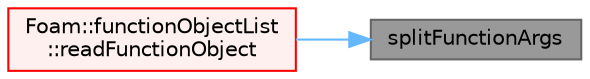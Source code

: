 digraph "splitFunctionArgs"
{
 // LATEX_PDF_SIZE
  bgcolor="transparent";
  edge [fontname=Helvetica,fontsize=10,labelfontname=Helvetica,labelfontsize=10];
  node [fontname=Helvetica,fontsize=10,shape=box,height=0.2,width=0.4];
  rankdir="RL";
  Node1 [id="Node000001",label="splitFunctionArgs",height=0.2,width=0.4,color="gray40", fillcolor="grey60", style="filled", fontcolor="black",tooltip=" "];
  Node1 -> Node2 [id="edge1_Node000001_Node000002",dir="back",color="steelblue1",style="solid",tooltip=" "];
  Node2 [id="Node000002",label="Foam::functionObjectList\l::readFunctionObject",height=0.2,width=0.4,color="red", fillcolor="#FFF0F0", style="filled",URL="$classFoam_1_1functionObjectList.html#af05ca786148e04bd963f1f11dd8ab9c4",tooltip=" "];
}
